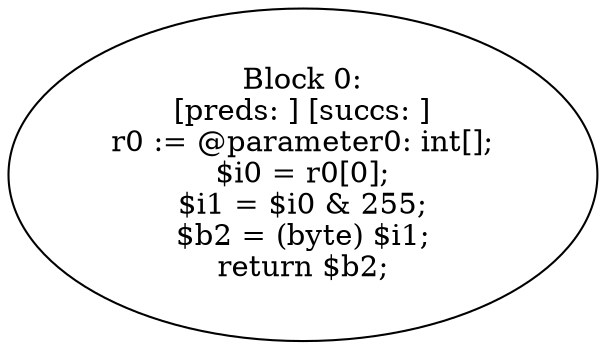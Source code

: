 digraph "unitGraph" {
    "Block 0:
[preds: ] [succs: ]
r0 := @parameter0: int[];
$i0 = r0[0];
$i1 = $i0 & 255;
$b2 = (byte) $i1;
return $b2;
"
}
